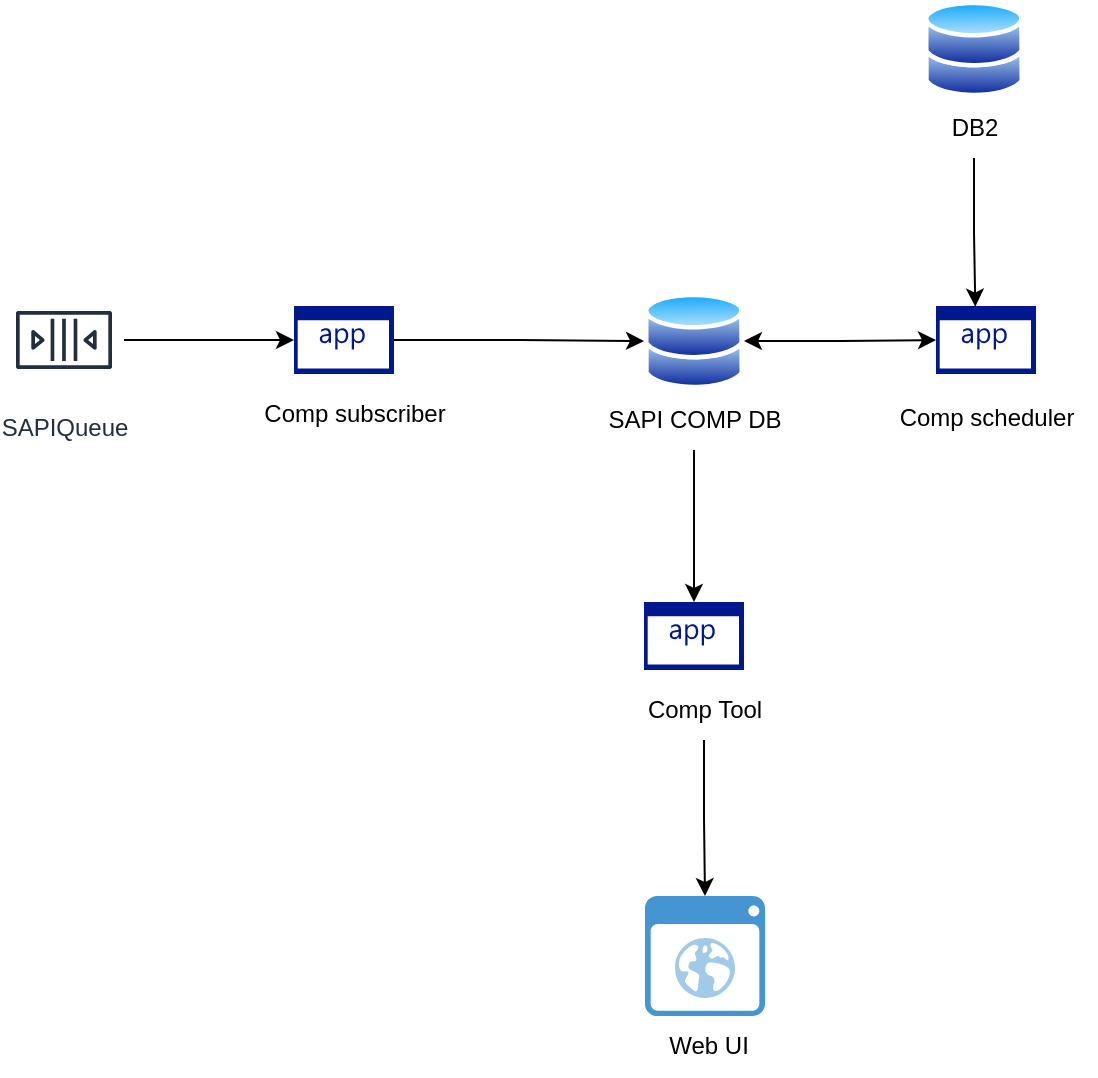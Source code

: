 <mxfile version="21.6.6" type="github">
  <diagram name="Page-1" id="bZ22wts9ZL9CsZyptoK8">
    <mxGraphModel dx="875" dy="452" grid="1" gridSize="10" guides="1" tooltips="1" connect="1" arrows="1" fold="1" page="1" pageScale="1" pageWidth="1400" pageHeight="850" math="0" shadow="0">
      <root>
        <mxCell id="0" />
        <mxCell id="1" parent="0" />
        <mxCell id="wvpcYqnINNZmsrRdIS55-19" value="" style="edgeStyle=orthogonalEdgeStyle;rounded=0;orthogonalLoop=1;jettySize=auto;html=1;" edge="1" parent="1" source="wvpcYqnINNZmsrRdIS55-7" target="wvpcYqnINNZmsrRdIS55-12">
          <mxGeometry relative="1" as="geometry" />
        </mxCell>
        <mxCell id="wvpcYqnINNZmsrRdIS55-7" value="SAPIQueue" style="sketch=0;outlineConnect=0;fontColor=#232F3E;gradientColor=none;strokeColor=#232F3E;fillColor=#ffffff;dashed=0;verticalLabelPosition=bottom;verticalAlign=top;align=center;html=1;fontSize=12;fontStyle=0;aspect=fixed;shape=mxgraph.aws4.resourceIcon;resIcon=mxgraph.aws4.queue;" vertex="1" parent="1">
          <mxGeometry x="70" y="150" width="60" height="60" as="geometry" />
        </mxCell>
        <mxCell id="wvpcYqnINNZmsrRdIS55-9" value="" style="group" vertex="1" connectable="0" parent="1">
          <mxGeometry x="530" y="10" width="50" height="79" as="geometry" />
        </mxCell>
        <mxCell id="wvpcYqnINNZmsrRdIS55-5" value="" style="image;aspect=fixed;perimeter=ellipsePerimeter;html=1;align=center;shadow=0;dashed=0;spacingTop=3;image=img/lib/active_directory/databases.svg;" vertex="1" parent="wvpcYqnINNZmsrRdIS55-9">
          <mxGeometry width="50" height="49" as="geometry" />
        </mxCell>
        <mxCell id="wvpcYqnINNZmsrRdIS55-8" value="DB2" style="text;html=1;align=center;verticalAlign=middle;resizable=0;points=[];autosize=1;strokeColor=none;fillColor=none;" vertex="1" parent="wvpcYqnINNZmsrRdIS55-9">
          <mxGeometry y="49" width="50" height="30" as="geometry" />
        </mxCell>
        <mxCell id="wvpcYqnINNZmsrRdIS55-14" value="" style="edgeStyle=orthogonalEdgeStyle;rounded=0;orthogonalLoop=1;jettySize=auto;html=1;" edge="1" parent="1" source="wvpcYqnINNZmsrRdIS55-12" target="wvpcYqnINNZmsrRdIS55-10">
          <mxGeometry relative="1" as="geometry" />
        </mxCell>
        <mxCell id="wvpcYqnINNZmsrRdIS55-15" value="" style="group" vertex="1" connectable="0" parent="1">
          <mxGeometry x="380" y="156" width="90" height="79" as="geometry" />
        </mxCell>
        <mxCell id="wvpcYqnINNZmsrRdIS55-10" value="" style="image;aspect=fixed;perimeter=ellipsePerimeter;html=1;align=center;shadow=0;dashed=0;spacingTop=3;image=img/lib/active_directory/databases.svg;" vertex="1" parent="wvpcYqnINNZmsrRdIS55-15">
          <mxGeometry x="10" width="50" height="49" as="geometry" />
        </mxCell>
        <mxCell id="wvpcYqnINNZmsrRdIS55-11" value="SAPI COMP DB" style="text;html=1;align=center;verticalAlign=middle;resizable=0;points=[];autosize=1;strokeColor=none;fillColor=none;" vertex="1" parent="wvpcYqnINNZmsrRdIS55-15">
          <mxGeometry x="-20" y="49" width="110" height="30" as="geometry" />
        </mxCell>
        <mxCell id="wvpcYqnINNZmsrRdIS55-22" value="" style="group" vertex="1" connectable="0" parent="1">
          <mxGeometry x="506" y="163" width="110" height="71" as="geometry" />
        </mxCell>
        <mxCell id="wvpcYqnINNZmsrRdIS55-28" value="" style="group" vertex="1" connectable="0" parent="wvpcYqnINNZmsrRdIS55-22">
          <mxGeometry width="110" height="71" as="geometry" />
        </mxCell>
        <mxCell id="wvpcYqnINNZmsrRdIS55-16" value="" style="sketch=0;aspect=fixed;pointerEvents=1;shadow=0;dashed=0;html=1;strokeColor=none;labelPosition=center;verticalLabelPosition=bottom;verticalAlign=top;align=center;fillColor=#00188D;shape=mxgraph.mscae.enterprise.application" vertex="1" parent="wvpcYqnINNZmsrRdIS55-28">
          <mxGeometry x="30" width="50" height="34" as="geometry" />
        </mxCell>
        <mxCell id="wvpcYqnINNZmsrRdIS55-20" value="Comp scheduler" style="text;html=1;align=center;verticalAlign=middle;resizable=0;points=[];autosize=1;strokeColor=none;fillColor=none;" vertex="1" parent="wvpcYqnINNZmsrRdIS55-28">
          <mxGeometry y="41" width="110" height="30" as="geometry" />
        </mxCell>
        <mxCell id="wvpcYqnINNZmsrRdIS55-23" value="" style="group" vertex="1" connectable="0" parent="1">
          <mxGeometry x="190" y="163" width="110" height="69" as="geometry" />
        </mxCell>
        <mxCell id="wvpcYqnINNZmsrRdIS55-12" value="" style="sketch=0;aspect=fixed;pointerEvents=1;shadow=0;dashed=0;html=1;strokeColor=none;labelPosition=center;verticalLabelPosition=bottom;verticalAlign=top;align=center;fillColor=#00188D;shape=mxgraph.mscae.enterprise.application" vertex="1" parent="wvpcYqnINNZmsrRdIS55-23">
          <mxGeometry x="25" width="50" height="34" as="geometry" />
        </mxCell>
        <mxCell id="wvpcYqnINNZmsrRdIS55-21" value="Comp subscriber" style="text;html=1;align=center;verticalAlign=middle;resizable=0;points=[];autosize=1;strokeColor=none;fillColor=none;" vertex="1" parent="wvpcYqnINNZmsrRdIS55-23">
          <mxGeometry y="39" width="110" height="30" as="geometry" />
        </mxCell>
        <mxCell id="wvpcYqnINNZmsrRdIS55-29" value="" style="edgeStyle=orthogonalEdgeStyle;rounded=0;orthogonalLoop=1;jettySize=auto;html=1;entryX=0;entryY=0.5;entryDx=0;entryDy=0;entryPerimeter=0;startArrow=classic;startFill=1;" edge="1" parent="1" source="wvpcYqnINNZmsrRdIS55-10" target="wvpcYqnINNZmsrRdIS55-16">
          <mxGeometry relative="1" as="geometry">
            <mxPoint x="510" y="181" as="targetPoint" />
          </mxGeometry>
        </mxCell>
        <mxCell id="wvpcYqnINNZmsrRdIS55-30" style="edgeStyle=orthogonalEdgeStyle;rounded=0;orthogonalLoop=1;jettySize=auto;html=1;entryX=0.393;entryY=0.01;entryDx=0;entryDy=0;entryPerimeter=0;" edge="1" parent="1" source="wvpcYqnINNZmsrRdIS55-8" target="wvpcYqnINNZmsrRdIS55-16">
          <mxGeometry relative="1" as="geometry" />
        </mxCell>
        <mxCell id="wvpcYqnINNZmsrRdIS55-33" value="" style="group" vertex="1" connectable="0" parent="1">
          <mxGeometry x="390.5" y="458" width="61" height="90" as="geometry" />
        </mxCell>
        <mxCell id="wvpcYqnINNZmsrRdIS55-31" value="" style="shadow=0;dashed=0;html=1;strokeColor=none;fillColor=#4495D1;labelPosition=center;verticalLabelPosition=bottom;verticalAlign=top;align=center;outlineConnect=0;shape=mxgraph.veeam.2d.web_ui;" vertex="1" parent="wvpcYqnINNZmsrRdIS55-33">
          <mxGeometry width="60" height="60" as="geometry" />
        </mxCell>
        <mxCell id="wvpcYqnINNZmsrRdIS55-32" value="Web UI" style="text;html=1;align=center;verticalAlign=middle;resizable=0;points=[];autosize=1;strokeColor=none;fillColor=none;" vertex="1" parent="wvpcYqnINNZmsrRdIS55-33">
          <mxGeometry x="1" y="60" width="60" height="30" as="geometry" />
        </mxCell>
        <mxCell id="wvpcYqnINNZmsrRdIS55-34" value="" style="group" vertex="1" connectable="0" parent="1">
          <mxGeometry x="365" y="311" width="110" height="69" as="geometry" />
        </mxCell>
        <mxCell id="wvpcYqnINNZmsrRdIS55-35" value="" style="sketch=0;aspect=fixed;pointerEvents=1;shadow=0;dashed=0;html=1;strokeColor=none;labelPosition=center;verticalLabelPosition=bottom;verticalAlign=top;align=center;fillColor=#00188D;shape=mxgraph.mscae.enterprise.application" vertex="1" parent="wvpcYqnINNZmsrRdIS55-34">
          <mxGeometry x="25" width="50" height="34" as="geometry" />
        </mxCell>
        <mxCell id="wvpcYqnINNZmsrRdIS55-36" value="Comp Tool" style="text;html=1;align=center;verticalAlign=middle;resizable=0;points=[];autosize=1;strokeColor=none;fillColor=none;" vertex="1" parent="wvpcYqnINNZmsrRdIS55-34">
          <mxGeometry x="15" y="39" width="80" height="30" as="geometry" />
        </mxCell>
        <mxCell id="wvpcYqnINNZmsrRdIS55-37" value="" style="edgeStyle=orthogonalEdgeStyle;rounded=0;orthogonalLoop=1;jettySize=auto;html=1;" edge="1" parent="1" source="wvpcYqnINNZmsrRdIS55-36" target="wvpcYqnINNZmsrRdIS55-31">
          <mxGeometry relative="1" as="geometry" />
        </mxCell>
        <mxCell id="wvpcYqnINNZmsrRdIS55-38" style="edgeStyle=orthogonalEdgeStyle;rounded=0;orthogonalLoop=1;jettySize=auto;html=1;entryX=0.5;entryY=0;entryDx=0;entryDy=0;entryPerimeter=0;" edge="1" parent="1" source="wvpcYqnINNZmsrRdIS55-11" target="wvpcYqnINNZmsrRdIS55-35">
          <mxGeometry relative="1" as="geometry" />
        </mxCell>
      </root>
    </mxGraphModel>
  </diagram>
</mxfile>

